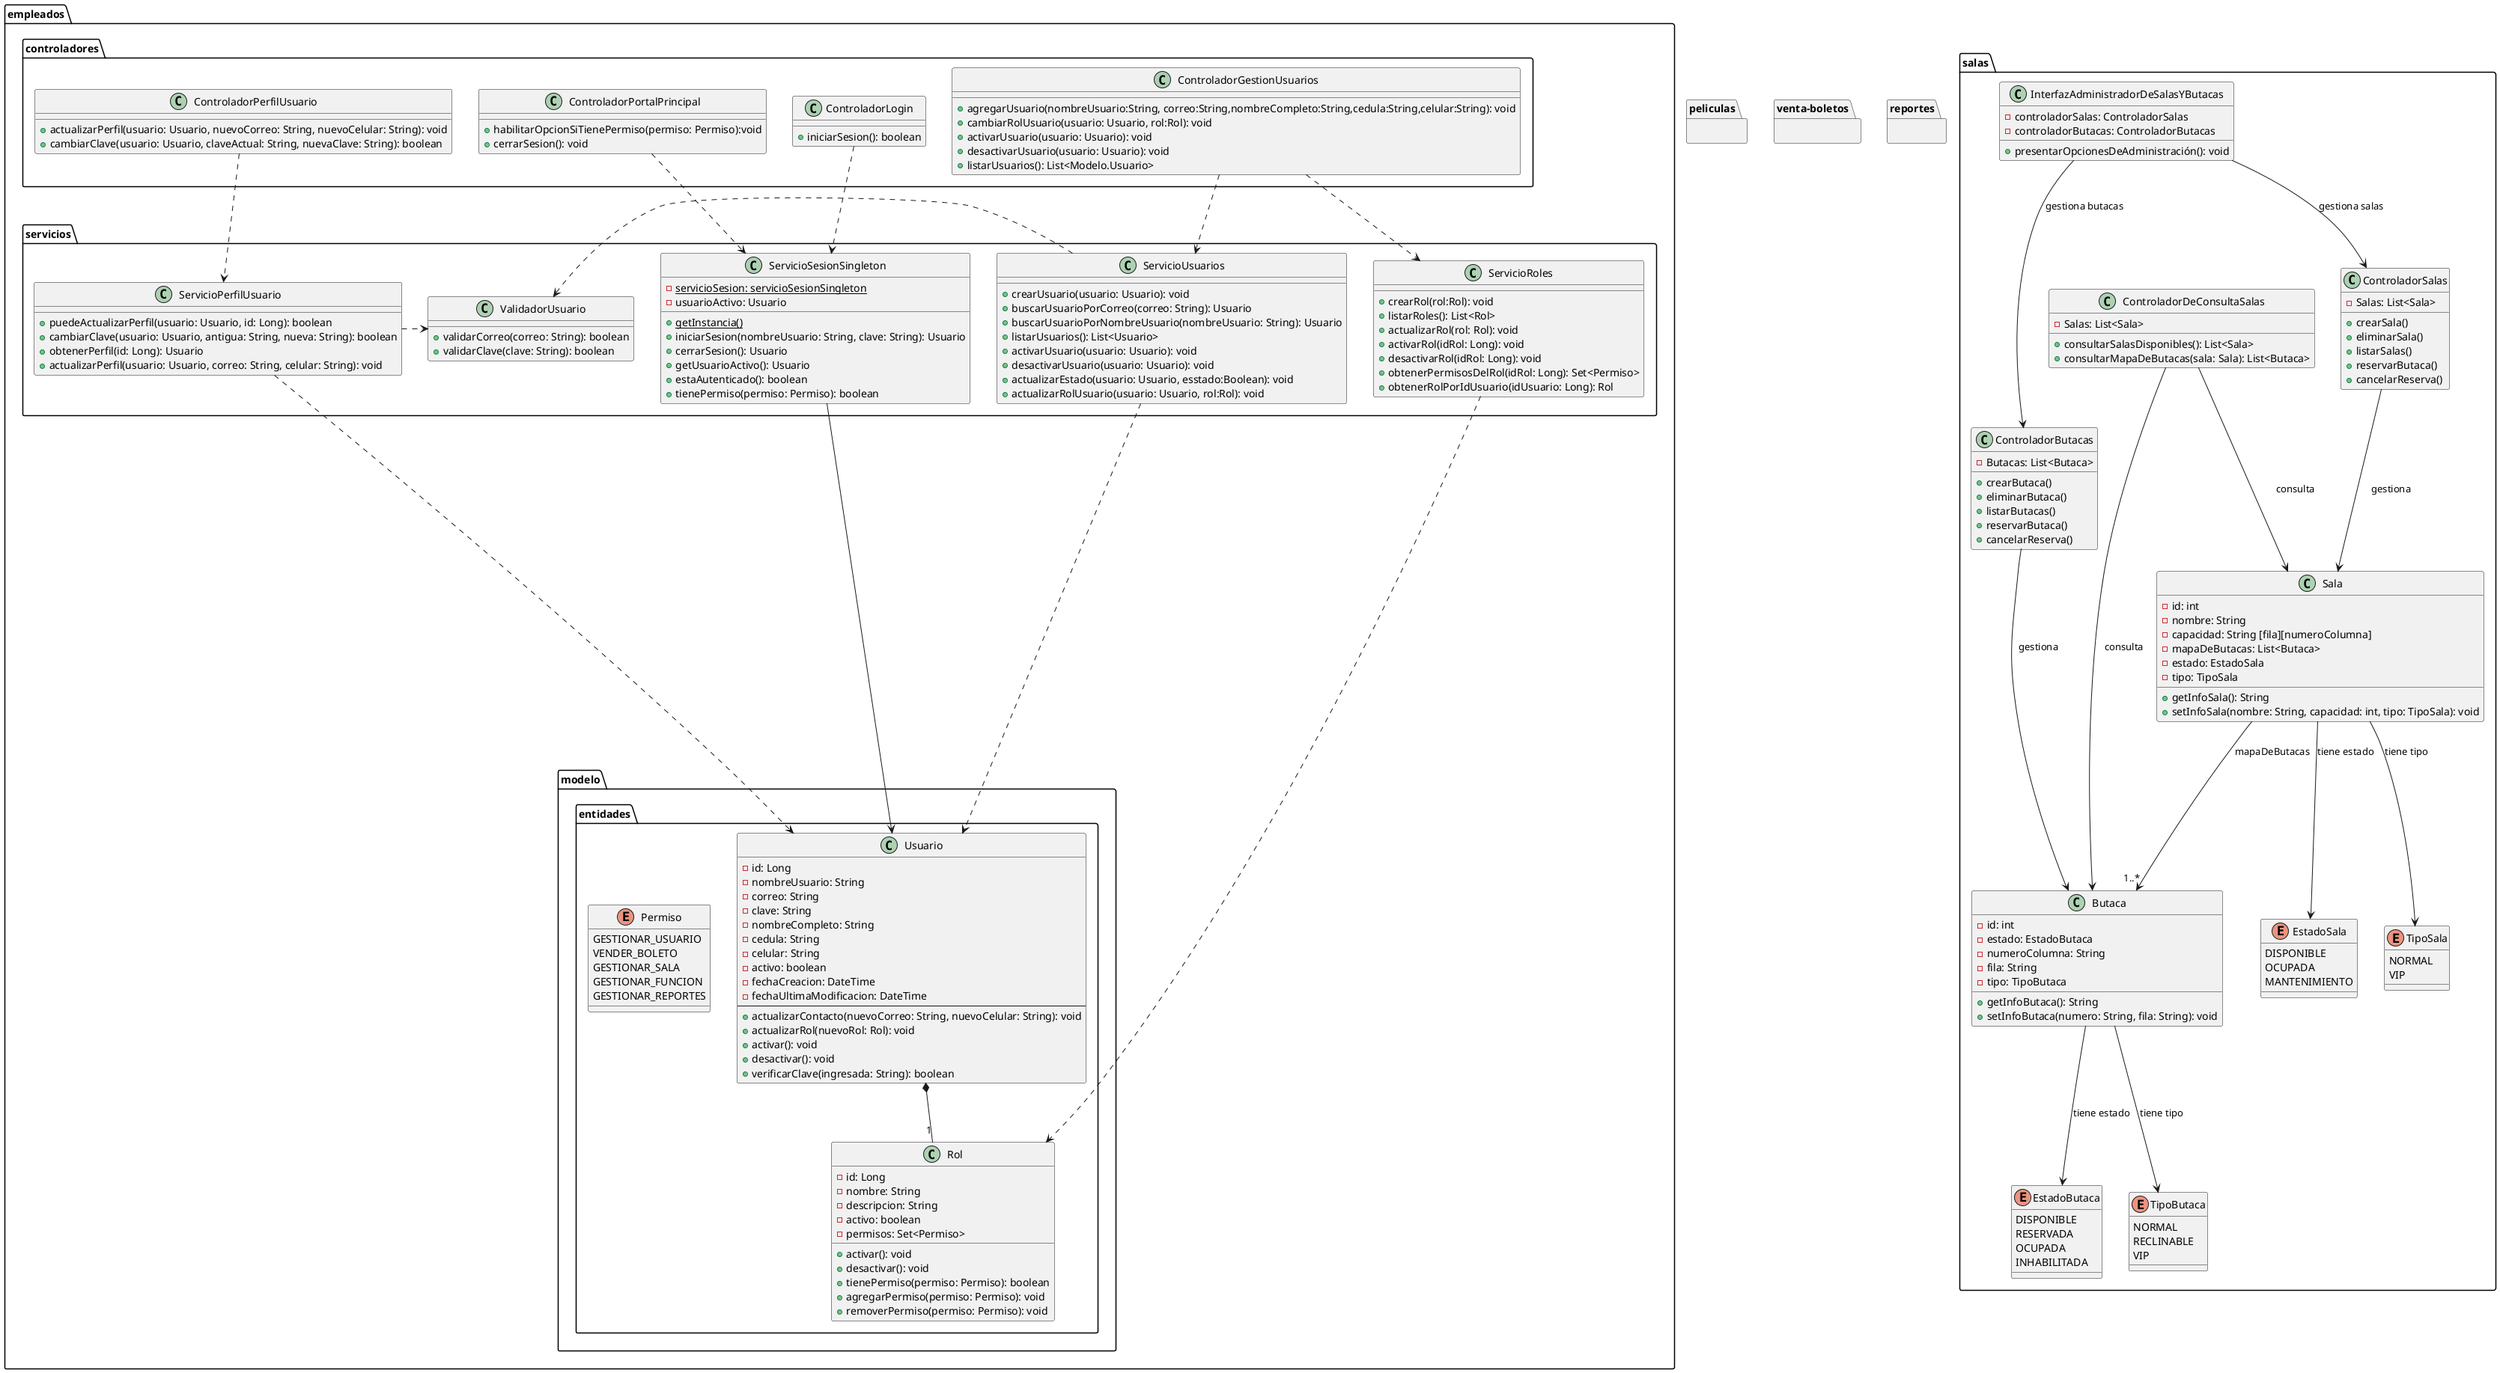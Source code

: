 @startuml General_DiagramaDeClases

package empleados {
' ============================== MODELO DE DOMINIO ==============================
package modelo {
package entidades{
class Usuario {
  - id: Long
  - nombreUsuario: String
  - correo: String
  - clave: String
  - nombreCompleto: String
  - cedula: String
  - celular: String
  - activo: boolean
  - fechaCreacion: DateTime
  - fechaUltimaModificacion: DateTime
  --
  + actualizarContacto(nuevoCorreo: String, nuevoCelular: String): void
  + actualizarRol(nuevoRol: Rol): void
  + activar(): void
  + desactivar(): void
  + verificarClave(ingresada: String): boolean
}

class Rol {
  - id: Long
  - nombre: String
  - descripcion: String
  - activo: boolean
  - permisos: Set<Permiso>

  + activar(): void
  + desactivar(): void
  + tienePermiso(permiso: Permiso): boolean
  + agregarPermiso(permiso: Permiso): void
  + removerPermiso(permiso: Permiso): void

}


 enum Permiso {
    GESTIONAR_USUARIO
    VENDER_BOLETO
    GESTIONAR_SALA
    GESTIONAR_FUNCION
    GESTIONAR_REPORTES
}
}

}

Usuario  *-- "1" Rol

' ============================== SERVICIOS / CONTROLADORES ==============================

package servicios{



 class ValidadorUsuario {
   + validarCorreo(correo: String): boolean
   + validarClave(clave: String): boolean
 }

class ServicioSesionSingleton {
  - {static} servicioSesion: servicioSesionSingleton
  - usuarioActivo: Usuario
  + {static} getInstancia()
  + iniciarSesion(nombreUsuario: String, clave: String): Usuario
  + cerrarSesion(): Usuario
  + getUsuarioActivo(): Usuario
  + estaAutenticado(): boolean
  + tienePermiso(permiso: Permiso): boolean

}



class ServicioUsuarios {
  + crearUsuario(usuario: Usuario): void
  + buscarUsuarioPorCorreo(correo: String): Usuario
  + buscarUsuarioPorNombreUsuario(nombreUsuario: String): Usuario
  + listarUsuarios(): List<Usuario>
  + activarUsuario(usuario: Usuario): void
  + desactivarUsuario(usuario: Usuario): void
  + actualizarEstado(usuario: Usuario, esstado:Boolean): void
  + actualizarRolUsuario(usuario: Usuario, rol:Rol): void

}

class ServicioPerfilUsuario {
  + puedeActualizarPerfil(usuario: Usuario, id: Long): boolean
  + cambiarClave(usuario: Usuario, antigua: String, nueva: String): boolean
  + obtenerPerfil(id: Long): Usuario
  + actualizarPerfil(usuario: Usuario, correo: String, celular: String): void
}


class ServicioRoles {
  + crearRol(rol:Rol): void
  + listarRoles(): List<Rol>
  + actualizarRol(rol: Rol): void
  + activarRol(idRol: Long): void
  + desactivarRol(idRol: Long): void
  + obtenerPermisosDelRol(idRol: Long): Set<Permiso>
'  + asignarPermisoARol(Long, permiso: Permiso): void
'  + eliminarPermisoDelRol(idRol: Long, permiso: Permiso): void
'  + obtenerRolesConPermiso(permiso: Permiso): List<Rol>
  + obtenerRolPorIdUsuario(idUsuario: Long): Rol

}

' Relaciones

}

' ============================== RELACIONES DE DEPENDENCIA NECESARIAS ==============================


ServicioUsuarios .> ValidadorUsuario
ServicioPerfilUsuario .> ValidadorUsuario

ServicioPerfilUsuario .> Usuario
ServicioUsuarios ..> Usuario

' Sesión
ServicioSesionSingleton ---> Usuario
ServicioRoles ...> Rol





package controladores {

' ================================
' ControladorGestionUsuarios
' ================================
class ControladorGestionUsuarios {
  + agregarUsuario(nombreUsuario:String, correo:String,nombreCompleto:String,cedula:String,celular:String): void
  + cambiarRolUsuario(usuario: Usuario, rol:Rol): void
  + activarUsuario(usuario: Usuario): void
  + desactivarUsuario(usuario: Usuario): void
  + listarUsuarios(): List<Modelo.Usuario>
}

' ================================
' ControladorLogin
' ================================
class ControladorLogin {
  + iniciarSesion(): boolean
}

' ================================
' ControladorPortalPrincipal
' ================================
class ControladorPortalPrincipal {
  + habilitarOpcionSiTienePermiso(permiso: Permiso):void
  + cerrarSesion(): void
}


  class ControladorPerfilUsuario {
    + actualizarPerfil(usuario: Usuario, nuevoCorreo: String, nuevoCelular: String): void
    + cambiarClave(usuario: Usuario, claveActual: String, nuevaClave: String): boolean
  }


}

' Relaciones
ControladorLogin .> ServicioSesionSingleton
ControladorPortalPrincipal .> ServicioSesionSingleton
ControladorGestionUsuarios .> ServicioUsuarios
ControladorGestionUsuarios .> ServicioRoles
ControladorPerfilUsuario ..> ServicioPerfilUsuario




}

package peliculas {

}

package salas {

    ' Enumeraciones
    enum EstadoSala {
        DISPONIBLE
        OCUPADA
        MANTENIMIENTO
    }

    enum TipoSala {
        NORMAL
        VIP
    }

    enum EstadoButaca {
        DISPONIBLE
        RESERVADA
        OCUPADA
        INHABILITADA
    }

    enum TipoButaca {
        NORMAL
        RECLINABLE
        VIP
    }

    ' Clases principales
    class Sala {
        - id: int
        - nombre: String
        - capacidad: String [fila][numeroColumna]
        - mapaDeButacas: List<Butaca>
        - estado: EstadoSala
        - tipo: TipoSala
        + getInfoSala(): String
        + setInfoSala(nombre: String, capacidad: int, tipo: TipoSala): void
    }

    class Butaca {
        - id: int
        - estado: EstadoButaca
        - numeroColumna: String
        - fila: String
        - tipo: TipoButaca
        + getInfoButaca(): String
        + setInfoButaca(numero: String, fila: String): void
    }

    ' Controladores
    class ControladorSalas {
        - Salas: List<Sala>
        + crearSala()
        + eliminarSala()
        + listarSalas()
        + reservarButaca()
        + cancelarReserva()
    }

    class ControladorButacas {
        - Butacas: List<Butaca>
        + crearButaca()
        + eliminarButaca()
        + listarButacas()
        + reservarButaca()
        + cancelarReserva()
    }

    class ControladorDeConsultaSalas {
        - Salas: List<Sala>
        + consultarSalasDisponibles(): List<Sala>
        + consultarMapaDeButacas(sala: Sala): List<Butaca>
    }

    class InterfazAdministradorDeSalasYButacas {
        - controladorSalas: ControladorSalas
        - controladorButacas: ControladorButacas
        + presentarOpcionesDeAdministración(): void
    }

    ' Relaciones
    InterfazAdministradorDeSalasYButacas --> ControladorSalas : gestiona salas
    InterfazAdministradorDeSalasYButacas --> ControladorButacas : gestiona butacas

    ControladorSalas --> Sala : gestiona
    ControladorButacas --> Butaca : gestiona
    ControladorDeConsultaSalas --> Sala : consulta
    ControladorDeConsultaSalas --> Butaca : consulta

    Sala --> EstadoSala : tiene estado
    Sala --> TipoSala : tiene tipo
    Sala --> "1..*" Butaca : mapaDeButacas

    Butaca --> EstadoButaca : tiene estado
    Butaca --> TipoButaca : tiene tipo
}

package venta-boletos {

}

package reportes {

}

@enduml
